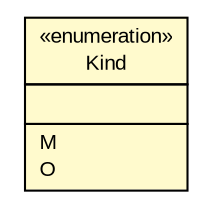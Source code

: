 #!/usr/local/bin/dot
#
# Class diagram 
# Generated by UMLGraph version R5_6_6-6-g3bdff0 (http://www.umlgraph.org/)
#

digraph G {
	edge [fontname="arial",fontsize=10,labelfontname="arial",labelfontsize=10];
	node [fontname="arial",fontsize=10,shape=plaintext];
	nodesep=0.25;
	ranksep=0.5;
	// org.tanjakostic.jcleancim.model.UmlMultiplicity.Kind
	c192666 [label=<<table title="org.tanjakostic.jcleancim.model.UmlMultiplicity.Kind" border="0" cellborder="1" cellspacing="0" cellpadding="2" port="p" bgcolor="lemonChiffon" href="./UmlMultiplicity.Kind.html">
		<tr><td><table border="0" cellspacing="0" cellpadding="1">
<tr><td align="center" balign="center"> &#171;enumeration&#187; </td></tr>
<tr><td align="center" balign="center"> Kind </td></tr>
		</table></td></tr>
		<tr><td><table border="0" cellspacing="0" cellpadding="1">
<tr><td align="left" balign="left">  </td></tr>
		</table></td></tr>
		<tr><td><table border="0" cellspacing="0" cellpadding="1">
<tr><td align="left" balign="left"> M </td></tr>
<tr><td align="left" balign="left"> O </td></tr>
		</table></td></tr>
		</table>>, URL="./UmlMultiplicity.Kind.html", fontname="arial", fontcolor="black", fontsize=10.0];
}

